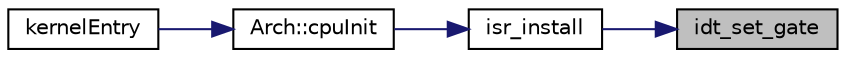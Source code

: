 digraph "idt_set_gate"
{
 // LATEX_PDF_SIZE
  edge [fontname="Helvetica",fontsize="10",labelfontname="Helvetica",labelfontsize="10"];
  node [fontname="Helvetica",fontsize="10",shape=record];
  rankdir="RL";
  Node1 [label="idt_set_gate",height=0.2,width=0.4,color="black", fillcolor="grey75", style="filled", fontcolor="black",tooltip="Sets the handler function (via address) for a specific IDT."];
  Node1 -> Node2 [dir="back",color="midnightblue",fontsize="10",style="solid",fontname="Helvetica"];
  Node2 [label="isr_install",height=0.2,width=0.4,color="black", fillcolor="white", style="filled",URL="$d4/ddc/isr_8hpp.html#aed0ecf87a0ed3270ce0e9c68cd01a946",tooltip=" "];
  Node2 -> Node3 [dir="back",color="midnightblue",fontsize="10",style="solid",fontname="Helvetica"];
  Node3 [label="Arch::cpuInit",height=0.2,width=0.4,color="black", fillcolor="white", style="filled",URL="$d9/dc3/namespace_arch.html#ae2cfdc55544d6519edd56c09cb7873c4",tooltip=" "];
  Node3 -> Node4 [dir="back",color="midnightblue",fontsize="10",style="solid",fontname="Helvetica"];
  Node4 [label="kernelEntry",height=0.2,width=0.4,color="black", fillcolor="white", style="filled",URL="$d2/dd2/entry_8cpp.html#aafd1870c38d36a8eddccb5457857533e",tooltip="This is the Xyris kernel entry point. This function is called directly from the assembly written in b..."];
}
